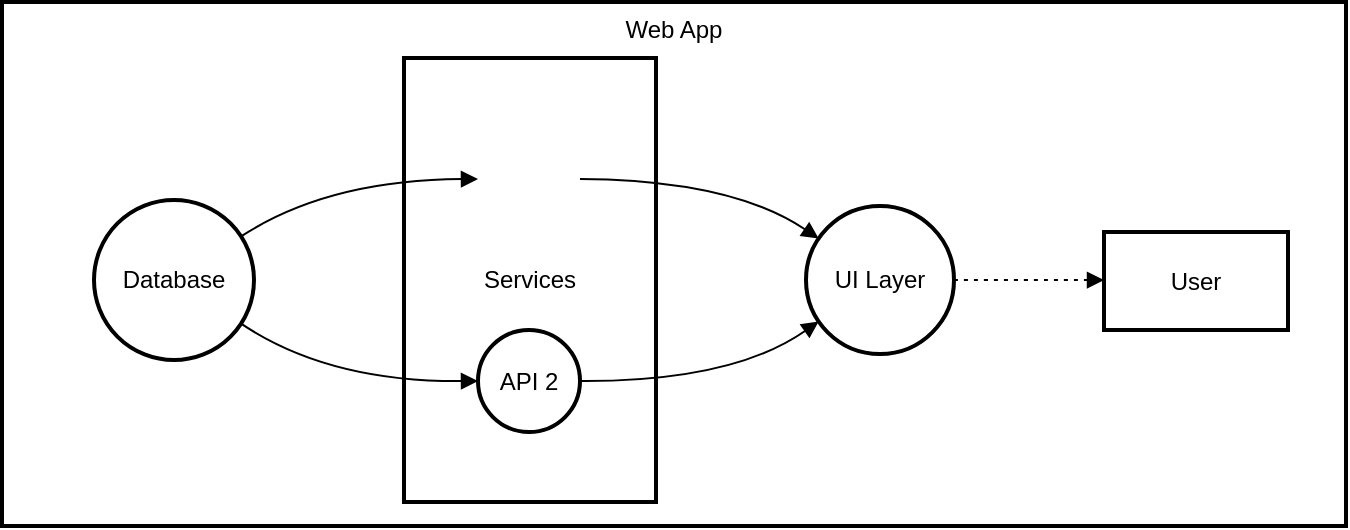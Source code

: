 <mxfile version="24.8.9">
  <diagram name="Page-1" id="psuSKBHHDG2oweyOvk1h">
    <mxGraphModel>
      <root>
        <mxCell id="0" />
        <mxCell id="1" parent="0" />
        <mxCell id="2" value="Web App" style="whiteSpace=wrap;strokeWidth=2;verticalAlign=top;" vertex="1" parent="1">
          <mxGeometry x="8" y="8" width="672" height="262" as="geometry" />
        </mxCell>
        <mxCell id="3" value="API 1" style="ellipse;aspect=fixed;strokeWidth=2;whiteSpace=wrap;" vertex="1" parent="2">
          <mxGeometry x="238" y="63" width="51" height="51" as="geometry" />
        </mxCell>
        <mxCell id="4" value="Services" style="whiteSpace=wrap;strokeWidth=2;" vertex="1" parent="2">
          <mxGeometry x="201" y="28" width="126" height="222" as="geometry" />
        </mxCell>
        <mxCell id="5" value="Database" style="ellipse;aspect=fixed;strokeWidth=2;whiteSpace=wrap;" vertex="1" parent="2">
          <mxGeometry x="46" y="99" width="80" height="80" as="geometry" />
        </mxCell>
        <mxCell id="6" value="API 2" style="ellipse;aspect=fixed;strokeWidth=2;whiteSpace=wrap;" vertex="1" parent="2">
          <mxGeometry x="238" y="164" width="51" height="51" as="geometry" />
        </mxCell>
        <mxCell id="7" value="UI Layer" style="ellipse;aspect=fixed;strokeWidth=2;whiteSpace=wrap;" vertex="1" parent="2">
          <mxGeometry x="402" y="102" width="74" height="74" as="geometry" />
        </mxCell>
        <mxCell id="8" value="User" style="whiteSpace=wrap;strokeWidth=2;" vertex="1" parent="2">
          <mxGeometry x="551" y="115" width="92" height="49" as="geometry" />
        </mxCell>
        <mxCell id="9" value="" style="curved=1;startArrow=none;endArrow=block;exitX=1;exitY=0.17;entryX=0.01;entryY=0.5;" edge="1" parent="2" source="5" target="3">
          <mxGeometry relative="1" as="geometry">
            <Array as="points">
              <mxPoint x="163" y="89" />
            </Array>
          </mxGeometry>
        </mxCell>
        <mxCell id="10" value="" style="curved=1;startArrow=none;endArrow=block;exitX=1;exitY=0.83;entryX=0.01;entryY=0.5;" edge="1" parent="2" source="5" target="6">
          <mxGeometry relative="1" as="geometry">
            <Array as="points">
              <mxPoint x="163" y="190" />
            </Array>
          </mxGeometry>
        </mxCell>
        <mxCell id="11" value="" style="curved=1;startArrow=none;endArrow=block;exitX=1.01;exitY=0.5;entryX=0;entryY=0.16;" edge="1" parent="2" source="3" target="7">
          <mxGeometry relative="1" as="geometry">
            <Array as="points">
              <mxPoint x="365" y="89" />
            </Array>
          </mxGeometry>
        </mxCell>
        <mxCell id="12" value="" style="curved=1;startArrow=none;endArrow=block;exitX=1.01;exitY=0.5;entryX=0;entryY=0.84;" edge="1" parent="2" source="6" target="7">
          <mxGeometry relative="1" as="geometry">
            <Array as="points">
              <mxPoint x="365" y="190" />
            </Array>
          </mxGeometry>
        </mxCell>
        <mxCell id="13" value="" style="curved=1;dashed=1;dashPattern=2 3;startArrow=none;endArrow=block;exitX=1;exitY=0.5;entryX=0;entryY=0.49;" edge="1" parent="2" source="7" target="8">
          <mxGeometry relative="1" as="geometry">
            <Array as="points" />
          </mxGeometry>
        </mxCell>
      </root>
    </mxGraphModel>
  </diagram>
</mxfile>
